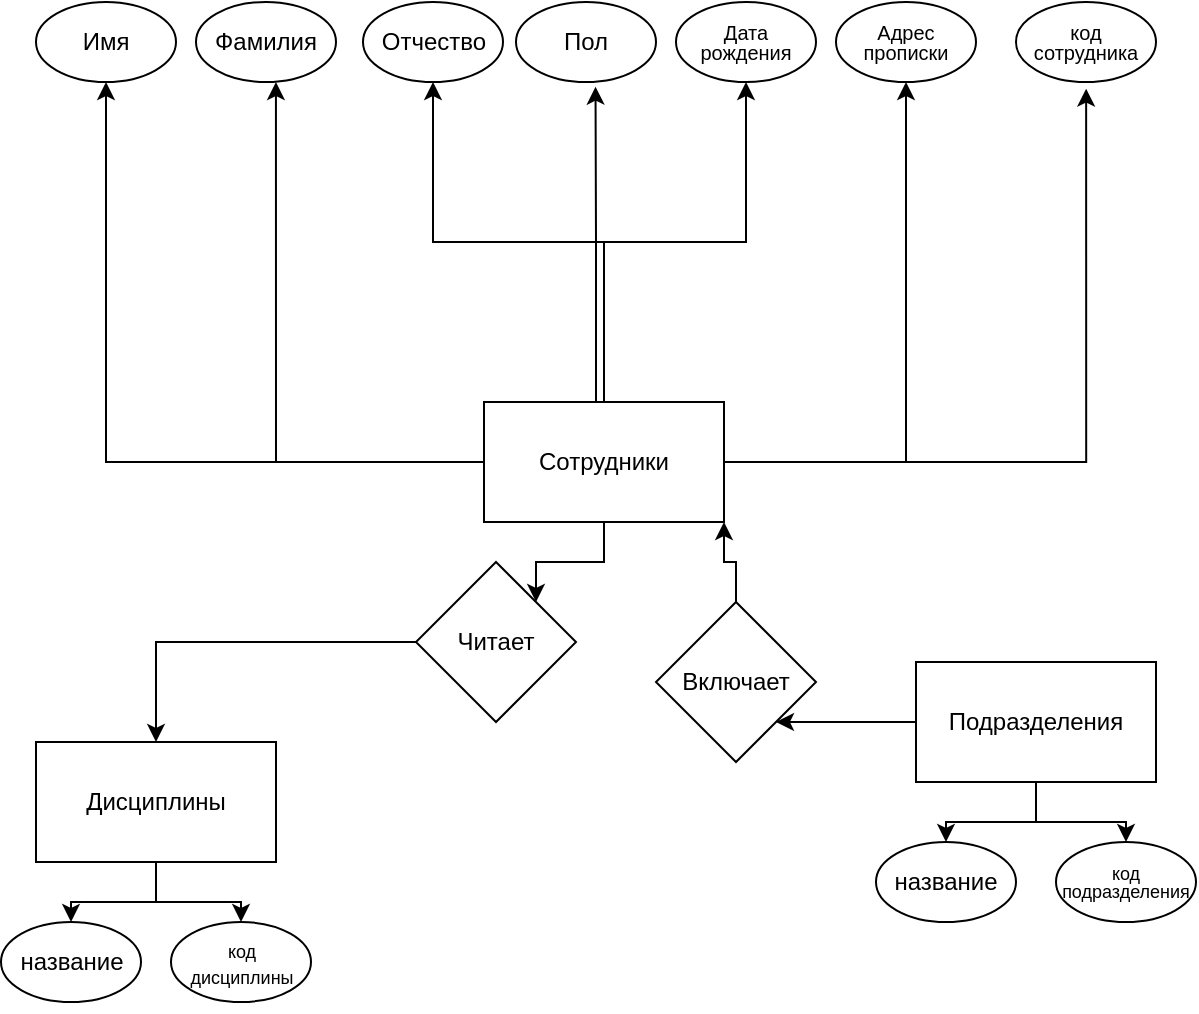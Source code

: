 <mxfile version="24.7.12">
  <diagram name="Страница — 1" id="JSer4y4HAmMJHR_Ffxij">
    <mxGraphModel dx="1195" dy="648" grid="1" gridSize="10" guides="1" tooltips="1" connect="1" arrows="1" fold="1" page="1" pageScale="1" pageWidth="827" pageHeight="1169" math="0" shadow="0">
      <root>
        <mxCell id="0" />
        <mxCell id="1" parent="0" />
        <mxCell id="vkrIR3gnzPrKSDZMQm9L-24" style="edgeStyle=orthogonalEdgeStyle;rounded=0;orthogonalLoop=1;jettySize=auto;html=1;entryX=0.5;entryY=1;entryDx=0;entryDy=0;" edge="1" parent="1" source="vkrIR3gnzPrKSDZMQm9L-1" target="vkrIR3gnzPrKSDZMQm9L-3">
          <mxGeometry relative="1" as="geometry" />
        </mxCell>
        <mxCell id="vkrIR3gnzPrKSDZMQm9L-26" style="edgeStyle=orthogonalEdgeStyle;rounded=0;orthogonalLoop=1;jettySize=auto;html=1;entryX=0.5;entryY=1;entryDx=0;entryDy=0;" edge="1" parent="1" source="vkrIR3gnzPrKSDZMQm9L-1" target="vkrIR3gnzPrKSDZMQm9L-5">
          <mxGeometry relative="1" as="geometry" />
        </mxCell>
        <mxCell id="vkrIR3gnzPrKSDZMQm9L-28" style="edgeStyle=orthogonalEdgeStyle;rounded=0;orthogonalLoop=1;jettySize=auto;html=1;entryX=0.5;entryY=1;entryDx=0;entryDy=0;" edge="1" parent="1" source="vkrIR3gnzPrKSDZMQm9L-1" target="vkrIR3gnzPrKSDZMQm9L-7">
          <mxGeometry relative="1" as="geometry" />
        </mxCell>
        <mxCell id="vkrIR3gnzPrKSDZMQm9L-29" style="edgeStyle=orthogonalEdgeStyle;rounded=0;orthogonalLoop=1;jettySize=auto;html=1;entryX=0.5;entryY=1;entryDx=0;entryDy=0;" edge="1" parent="1" source="vkrIR3gnzPrKSDZMQm9L-1" target="vkrIR3gnzPrKSDZMQm9L-8">
          <mxGeometry relative="1" as="geometry" />
        </mxCell>
        <mxCell id="vkrIR3gnzPrKSDZMQm9L-31" style="edgeStyle=orthogonalEdgeStyle;rounded=0;orthogonalLoop=1;jettySize=auto;html=1;entryX=1;entryY=0;entryDx=0;entryDy=0;" edge="1" parent="1" source="vkrIR3gnzPrKSDZMQm9L-1" target="vkrIR3gnzPrKSDZMQm9L-30">
          <mxGeometry relative="1" as="geometry" />
        </mxCell>
        <mxCell id="vkrIR3gnzPrKSDZMQm9L-1" value="Сотрудники" style="rounded=0;whiteSpace=wrap;html=1;" vertex="1" parent="1">
          <mxGeometry x="354" y="360" width="120" height="60" as="geometry" />
        </mxCell>
        <mxCell id="vkrIR3gnzPrKSDZMQm9L-3" value="Имя" style="ellipse;whiteSpace=wrap;html=1;" vertex="1" parent="1">
          <mxGeometry x="130" y="160" width="70" height="40" as="geometry" />
        </mxCell>
        <mxCell id="vkrIR3gnzPrKSDZMQm9L-4" value="Фамилия" style="ellipse;whiteSpace=wrap;html=1;" vertex="1" parent="1">
          <mxGeometry x="210" y="160" width="70" height="40" as="geometry" />
        </mxCell>
        <mxCell id="vkrIR3gnzPrKSDZMQm9L-5" value="Отчество" style="ellipse;whiteSpace=wrap;html=1;" vertex="1" parent="1">
          <mxGeometry x="293.5" y="160" width="70" height="40" as="geometry" />
        </mxCell>
        <mxCell id="vkrIR3gnzPrKSDZMQm9L-6" value="Пол" style="ellipse;whiteSpace=wrap;html=1;" vertex="1" parent="1">
          <mxGeometry x="370" y="160" width="70" height="40" as="geometry" />
        </mxCell>
        <mxCell id="vkrIR3gnzPrKSDZMQm9L-7" value="&lt;p style=&quot;line-height: 100%; font-size: 10px;&quot;&gt;Дата рождения&lt;/p&gt;" style="ellipse;whiteSpace=wrap;html=1;fontSize=10;" vertex="1" parent="1">
          <mxGeometry x="450" y="160" width="70" height="40" as="geometry" />
        </mxCell>
        <mxCell id="vkrIR3gnzPrKSDZMQm9L-8" value="&lt;p style=&quot;line-height: 100%; font-size: 10px;&quot;&gt;Адрес прописки&lt;/p&gt;" style="ellipse;whiteSpace=wrap;html=1;fontSize=10;" vertex="1" parent="1">
          <mxGeometry x="530" y="160" width="70" height="40" as="geometry" />
        </mxCell>
        <mxCell id="vkrIR3gnzPrKSDZMQm9L-23" style="edgeStyle=orthogonalEdgeStyle;rounded=0;orthogonalLoop=1;jettySize=auto;html=1;entryX=0.5;entryY=0;entryDx=0;entryDy=0;" edge="1" parent="1" source="vkrIR3gnzPrKSDZMQm9L-18" target="vkrIR3gnzPrKSDZMQm9L-19">
          <mxGeometry relative="1" as="geometry" />
        </mxCell>
        <mxCell id="vkrIR3gnzPrKSDZMQm9L-35" style="edgeStyle=orthogonalEdgeStyle;rounded=0;orthogonalLoop=1;jettySize=auto;html=1;entryX=1;entryY=1;entryDx=0;entryDy=0;" edge="1" parent="1" source="vkrIR3gnzPrKSDZMQm9L-18" target="vkrIR3gnzPrKSDZMQm9L-34">
          <mxGeometry relative="1" as="geometry" />
        </mxCell>
        <mxCell id="vkrIR3gnzPrKSDZMQm9L-46" style="edgeStyle=orthogonalEdgeStyle;rounded=0;orthogonalLoop=1;jettySize=auto;html=1;entryX=0.5;entryY=0;entryDx=0;entryDy=0;" edge="1" parent="1" source="vkrIR3gnzPrKSDZMQm9L-18" target="vkrIR3gnzPrKSDZMQm9L-43">
          <mxGeometry relative="1" as="geometry" />
        </mxCell>
        <mxCell id="vkrIR3gnzPrKSDZMQm9L-18" value="Подразделения" style="rounded=0;whiteSpace=wrap;html=1;" vertex="1" parent="1">
          <mxGeometry x="570" y="490" width="120" height="60" as="geometry" />
        </mxCell>
        <mxCell id="vkrIR3gnzPrKSDZMQm9L-19" value="название" style="ellipse;whiteSpace=wrap;html=1;" vertex="1" parent="1">
          <mxGeometry x="550" y="580" width="70" height="40" as="geometry" />
        </mxCell>
        <mxCell id="vkrIR3gnzPrKSDZMQm9L-22" style="edgeStyle=orthogonalEdgeStyle;rounded=0;orthogonalLoop=1;jettySize=auto;html=1;entryX=0.5;entryY=0;entryDx=0;entryDy=0;" edge="1" parent="1" source="vkrIR3gnzPrKSDZMQm9L-20" target="vkrIR3gnzPrKSDZMQm9L-21">
          <mxGeometry relative="1" as="geometry" />
        </mxCell>
        <mxCell id="vkrIR3gnzPrKSDZMQm9L-42" style="edgeStyle=orthogonalEdgeStyle;rounded=0;orthogonalLoop=1;jettySize=auto;html=1;" edge="1" parent="1" source="vkrIR3gnzPrKSDZMQm9L-20" target="vkrIR3gnzPrKSDZMQm9L-40">
          <mxGeometry relative="1" as="geometry" />
        </mxCell>
        <mxCell id="vkrIR3gnzPrKSDZMQm9L-20" value="Дисциплины" style="rounded=0;whiteSpace=wrap;html=1;" vertex="1" parent="1">
          <mxGeometry x="130" y="530" width="120" height="60" as="geometry" />
        </mxCell>
        <mxCell id="vkrIR3gnzPrKSDZMQm9L-21" value="название" style="ellipse;whiteSpace=wrap;html=1;" vertex="1" parent="1">
          <mxGeometry x="112.5" y="620" width="70" height="40" as="geometry" />
        </mxCell>
        <mxCell id="vkrIR3gnzPrKSDZMQm9L-25" style="edgeStyle=orthogonalEdgeStyle;rounded=0;orthogonalLoop=1;jettySize=auto;html=1;entryX=0.571;entryY=1;entryDx=0;entryDy=0;entryPerimeter=0;" edge="1" parent="1" source="vkrIR3gnzPrKSDZMQm9L-1" target="vkrIR3gnzPrKSDZMQm9L-4">
          <mxGeometry relative="1" as="geometry" />
        </mxCell>
        <mxCell id="vkrIR3gnzPrKSDZMQm9L-27" style="edgeStyle=orthogonalEdgeStyle;rounded=0;orthogonalLoop=1;jettySize=auto;html=1;entryX=0.568;entryY=1.058;entryDx=0;entryDy=0;entryPerimeter=0;" edge="1" parent="1" source="vkrIR3gnzPrKSDZMQm9L-1" target="vkrIR3gnzPrKSDZMQm9L-6">
          <mxGeometry relative="1" as="geometry">
            <Array as="points">
              <mxPoint x="410" y="280" />
              <mxPoint x="410" y="280" />
            </Array>
          </mxGeometry>
        </mxCell>
        <mxCell id="vkrIR3gnzPrKSDZMQm9L-32" style="edgeStyle=orthogonalEdgeStyle;rounded=0;orthogonalLoop=1;jettySize=auto;html=1;" edge="1" parent="1" source="vkrIR3gnzPrKSDZMQm9L-30" target="vkrIR3gnzPrKSDZMQm9L-20">
          <mxGeometry relative="1" as="geometry" />
        </mxCell>
        <mxCell id="vkrIR3gnzPrKSDZMQm9L-30" value="Читает" style="rhombus;whiteSpace=wrap;html=1;" vertex="1" parent="1">
          <mxGeometry x="320" y="440" width="80" height="80" as="geometry" />
        </mxCell>
        <mxCell id="vkrIR3gnzPrKSDZMQm9L-39" style="edgeStyle=orthogonalEdgeStyle;rounded=0;orthogonalLoop=1;jettySize=auto;html=1;entryX=1;entryY=1;entryDx=0;entryDy=0;" edge="1" parent="1" source="vkrIR3gnzPrKSDZMQm9L-34" target="vkrIR3gnzPrKSDZMQm9L-1">
          <mxGeometry relative="1" as="geometry" />
        </mxCell>
        <mxCell id="vkrIR3gnzPrKSDZMQm9L-34" value="Включает" style="rhombus;whiteSpace=wrap;html=1;" vertex="1" parent="1">
          <mxGeometry x="440" y="460" width="80" height="80" as="geometry" />
        </mxCell>
        <mxCell id="vkrIR3gnzPrKSDZMQm9L-40" value="&lt;p style=&quot;line-height: 100%;&quot;&gt;&lt;font style=&quot;font-size: 9px;&quot;&gt;код дисциплины&lt;/font&gt;&lt;/p&gt;" style="ellipse;whiteSpace=wrap;html=1;" vertex="1" parent="1">
          <mxGeometry x="197.5" y="620" width="70" height="40" as="geometry" />
        </mxCell>
        <mxCell id="vkrIR3gnzPrKSDZMQm9L-43" value="&lt;p style=&quot;line-height: 100%; font-size: 9px;&quot;&gt;код подразделения&lt;/p&gt;" style="ellipse;whiteSpace=wrap;html=1;" vertex="1" parent="1">
          <mxGeometry x="640" y="580" width="70" height="40" as="geometry" />
        </mxCell>
        <mxCell id="vkrIR3gnzPrKSDZMQm9L-44" value="&lt;p style=&quot;line-height: 100%; font-size: 10px;&quot;&gt;код сотрудника&lt;/p&gt;" style="ellipse;whiteSpace=wrap;html=1;fontSize=10;" vertex="1" parent="1">
          <mxGeometry x="620" y="160" width="70" height="40" as="geometry" />
        </mxCell>
        <mxCell id="vkrIR3gnzPrKSDZMQm9L-47" style="edgeStyle=orthogonalEdgeStyle;rounded=0;orthogonalLoop=1;jettySize=auto;html=1;entryX=0.501;entryY=1.083;entryDx=0;entryDy=0;entryPerimeter=0;" edge="1" parent="1" source="vkrIR3gnzPrKSDZMQm9L-1" target="vkrIR3gnzPrKSDZMQm9L-44">
          <mxGeometry relative="1" as="geometry" />
        </mxCell>
      </root>
    </mxGraphModel>
  </diagram>
</mxfile>
